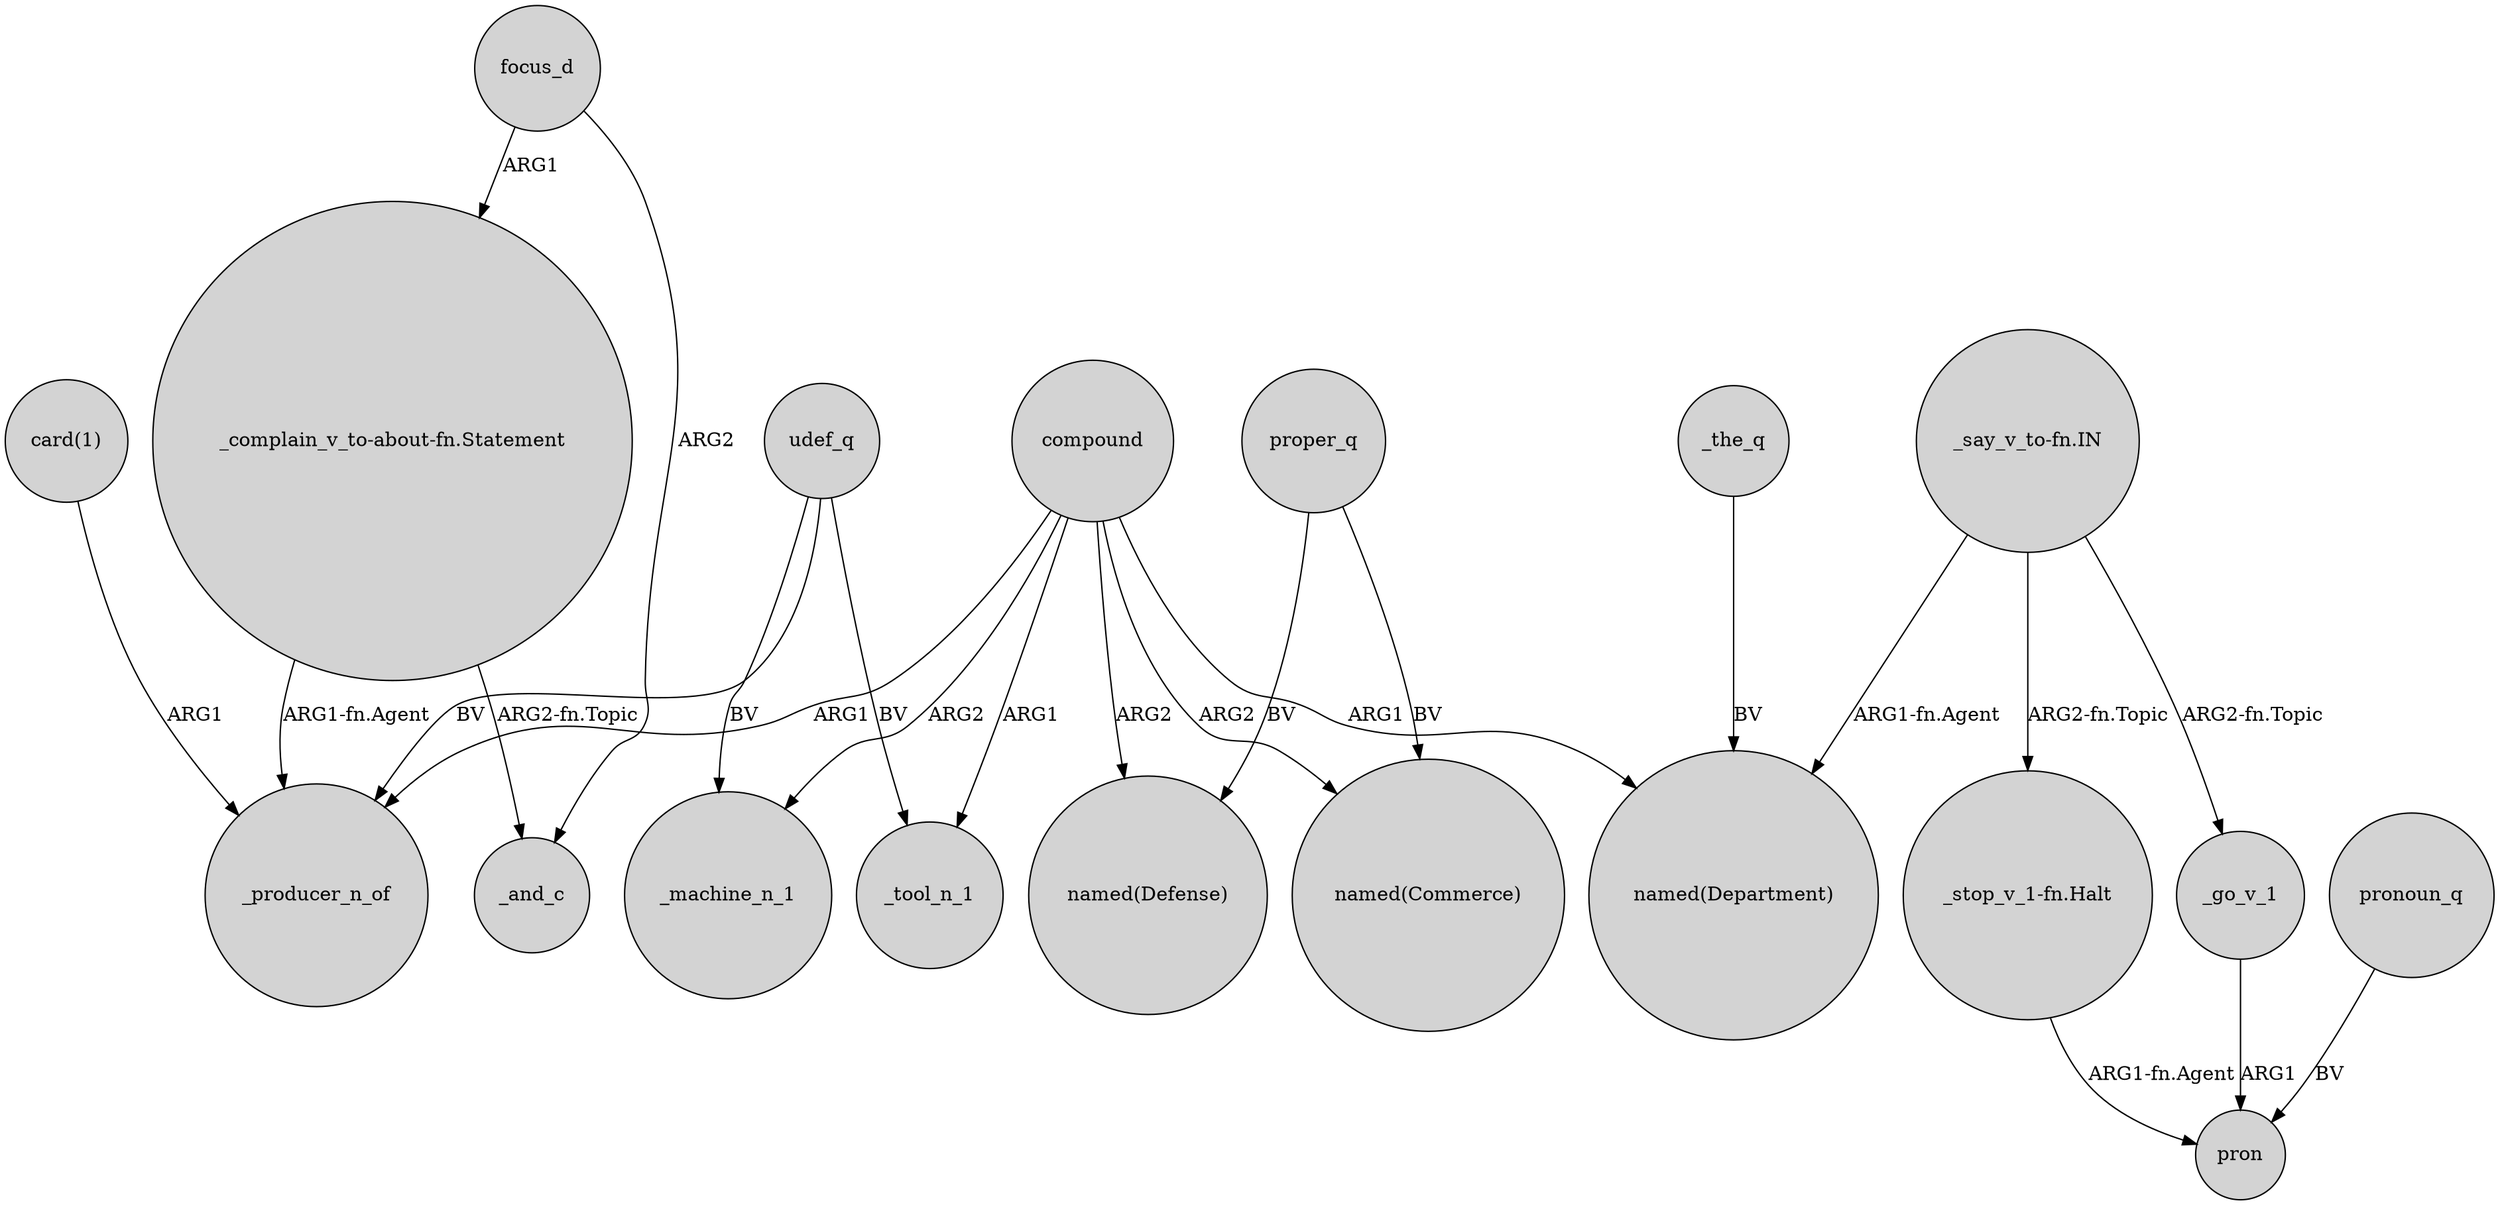 digraph {
	node [shape=circle style=filled]
	udef_q -> _machine_n_1 [label=BV]
	compound -> _producer_n_of [label=ARG1]
	"_complain_v_to-about-fn.Statement" -> _and_c [label="ARG2-fn.Topic"]
	"_say_v_to-fn.IN" -> "_stop_v_1-fn.Halt" [label="ARG2-fn.Topic"]
	"_stop_v_1-fn.Halt" -> pron [label="ARG1-fn.Agent"]
	"_complain_v_to-about-fn.Statement" -> _producer_n_of [label="ARG1-fn.Agent"]
	udef_q -> _tool_n_1 [label=BV]
	focus_d -> _and_c [label=ARG2]
	pronoun_q -> pron [label=BV]
	"_say_v_to-fn.IN" -> _go_v_1 [label="ARG2-fn.Topic"]
	focus_d -> "_complain_v_to-about-fn.Statement" [label=ARG1]
	_the_q -> "named(Department)" [label=BV]
	_go_v_1 -> pron [label=ARG1]
	proper_q -> "named(Commerce)" [label=BV]
	compound -> _machine_n_1 [label=ARG2]
	proper_q -> "named(Defense)" [label=BV]
	compound -> "named(Defense)" [label=ARG2]
	compound -> "named(Department)" [label=ARG1]
	compound -> _tool_n_1 [label=ARG1]
	"_say_v_to-fn.IN" -> "named(Department)" [label="ARG1-fn.Agent"]
	udef_q -> _producer_n_of [label=BV]
	"card(1)" -> _producer_n_of [label=ARG1]
	compound -> "named(Commerce)" [label=ARG2]
}
